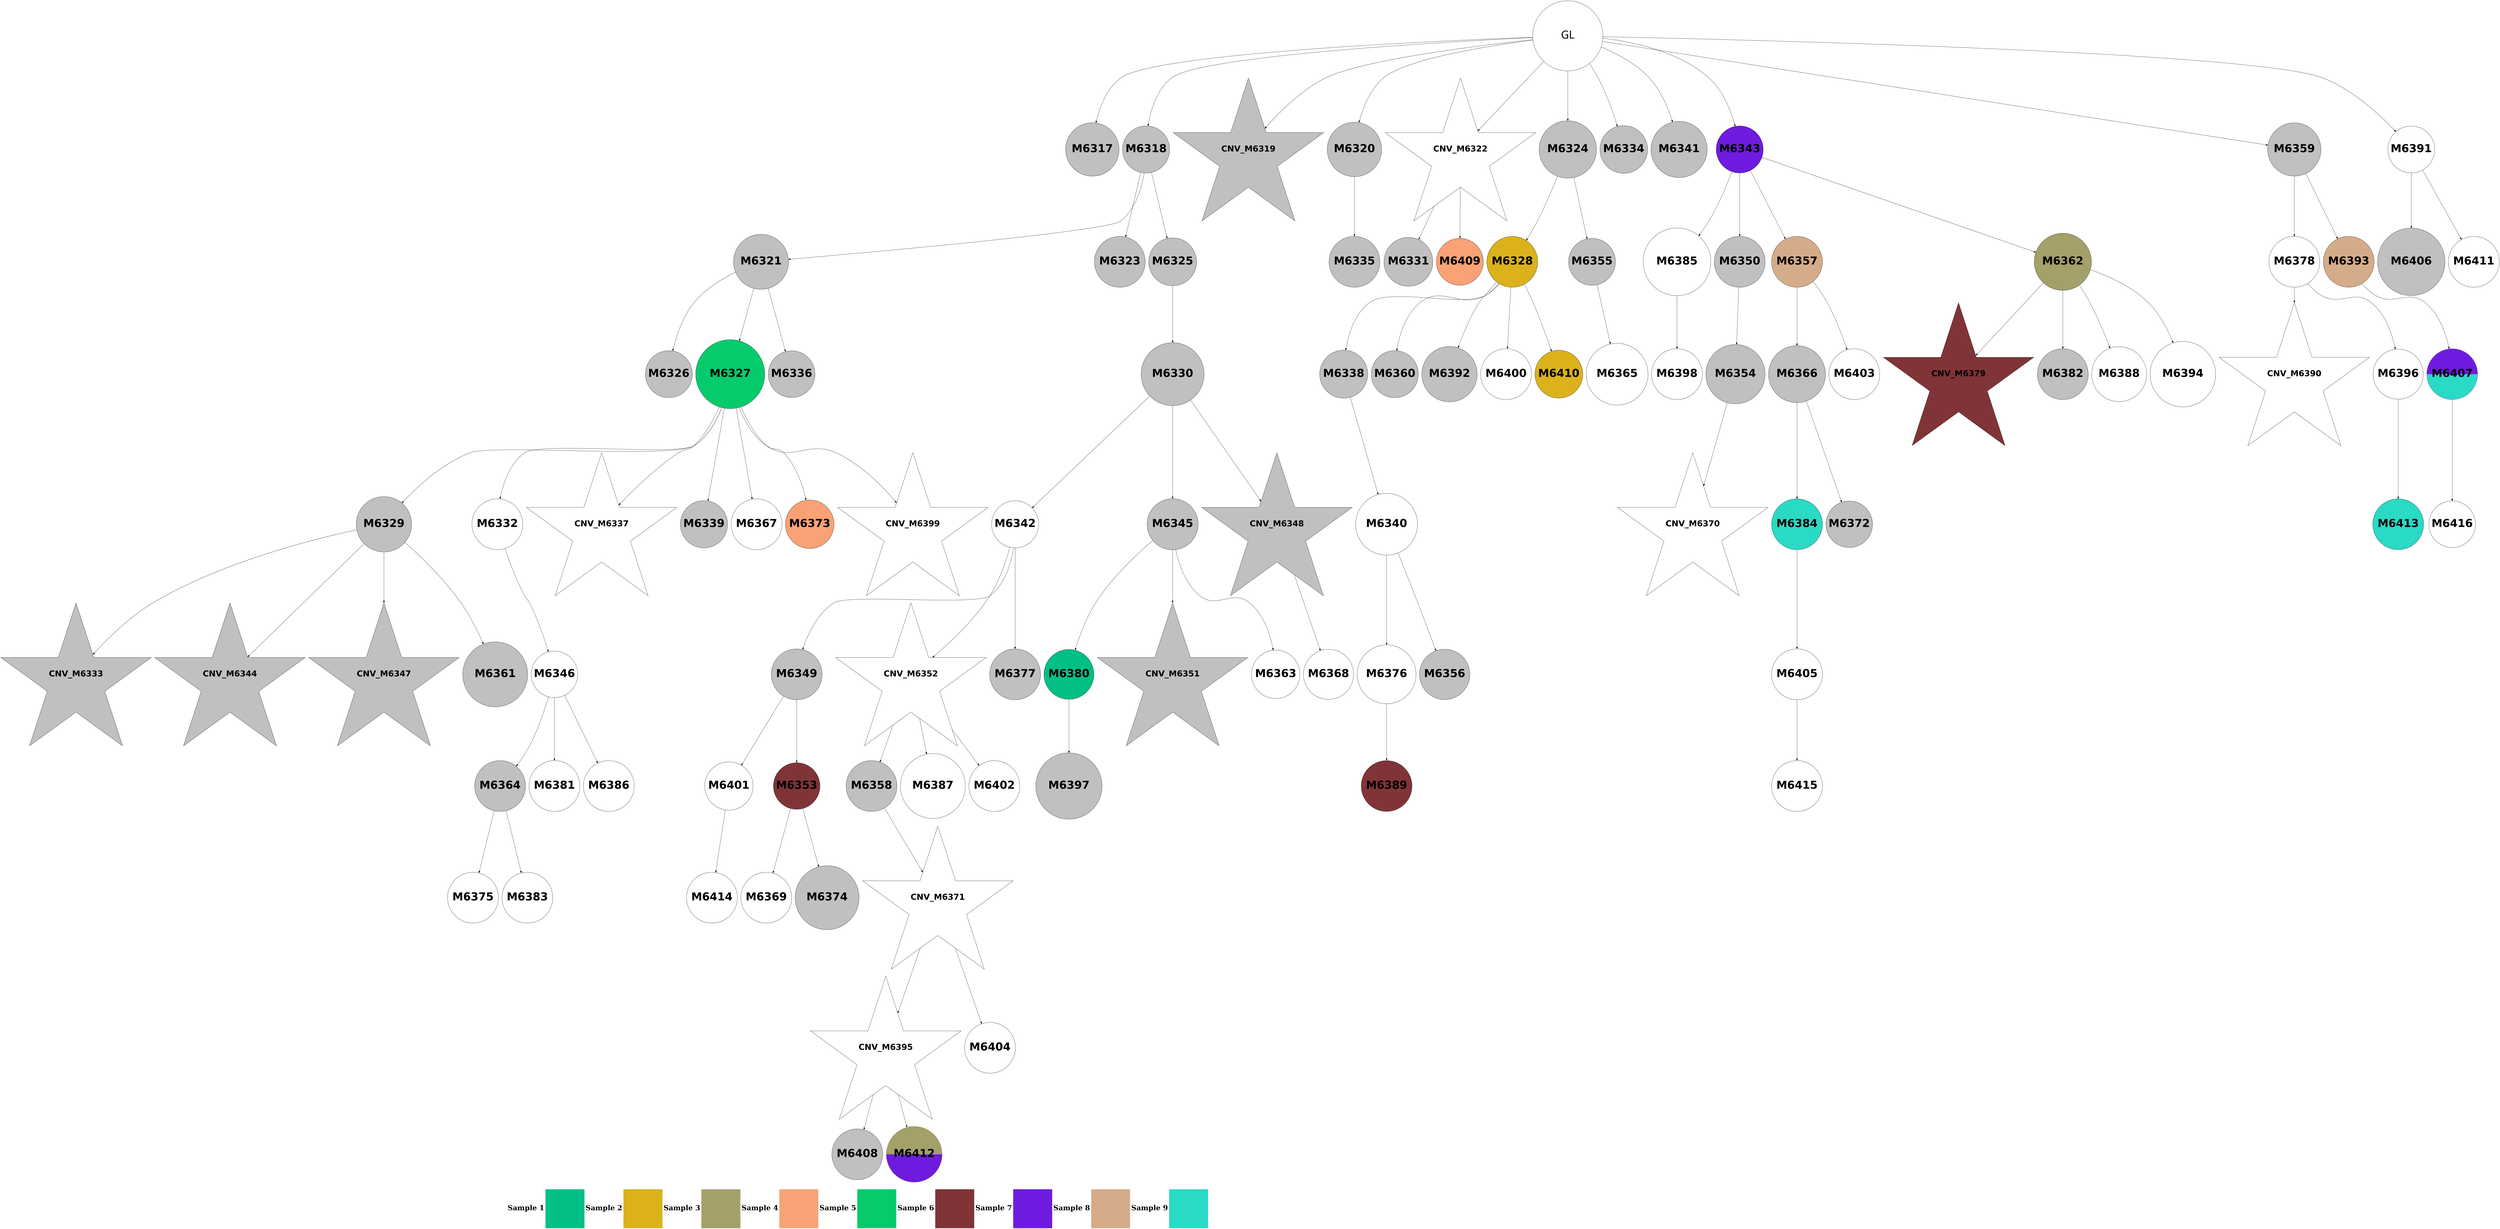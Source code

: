 digraph G { 
rankdir=TB;
6403 -> 6416;
6405 -> 6417;
6405 -> 6423;
6343 -> 6344;
6343 -> 6345;
6343 -> 6346;
6343 -> 6347;
6343 -> 6349;
6343 -> 6351;
6343 -> 6361;
6343 -> 6368;
6343 -> 6370;
6343 -> 6386;
6343 -> 6418;
6407 -> 6424;
6345 -> 6348;
6345 -> 6350;
6345 -> 6352;
6347 -> 6362;
6411 -> 6432;
6348 -> 6353;
6348 -> 6354;
6348 -> 6363;
6412 -> 6425;
6349 -> 6358;
6349 -> 6436;
6351 -> 6355;
6351 -> 6382;
6352 -> 6357;
6354 -> 6356;
6354 -> 6359;
6354 -> 6364;
6354 -> 6366;
6354 -> 6394;
6354 -> 6400;
6354 -> 6426;
6418 -> 6433;
6418 -> 6438;
6355 -> 6365;
6355 -> 6387;
6355 -> 6419;
6355 -> 6427;
6355 -> 6437;
6356 -> 6360;
6356 -> 6371;
6356 -> 6374;
6356 -> 6388;
6420 -> 6434;
6357 -> 6369;
6357 -> 6372;
6357 -> 6375;
6422 -> 6435;
6422 -> 6439;
6359 -> 6373;
6423 -> 6440;
6428 -> 6441;
6365 -> 6367;
6367 -> 6383;
6367 -> 6403;
6432 -> 6442;
6369 -> 6376;
6369 -> 6379;
6369 -> 6404;
6370 -> 6377;
6370 -> 6384;
6370 -> 6389;
6370 -> 6412;
6434 -> 6443;
6372 -> 6378;
6372 -> 6390;
6372 -> 6407;
6373 -> 6391;
6373 -> 6408;
6373 -> 6413;
6375 -> 6395;
6376 -> 6380;
6376 -> 6428;
6377 -> 6381;
6379 -> 6385;
6379 -> 6414;
6379 -> 6429;
6380 -> 6396;
6380 -> 6401;
6381 -> 6397;
6382 -> 6392;
6384 -> 6393;
6384 -> 6430;
6385 -> 6398;
6386 -> 6405;
6386 -> 6420;
6389 -> 6406;
6389 -> 6409;
6389 -> 6415;
6389 -> 6421;
6391 -> 6402;
6391 -> 6410;
6393 -> 6399;
6393 -> 6411;
6398 -> 6422;
6398 -> 6431;
6434 [shape=circle style=wedged color="#6e1bdf:#29dac5" fontname="helvetica-bold" fontsize=56 label="M6407" width=0.06 height=2 ];
6440 [shape=circle style=filled fillcolor="#29dac5" fontname="helvetica-bold" fontsize=56 label="M6413" width=0.29 height=2 ];
6411 [shape=circle style=filled fillcolor="#29dac5" fontname="helvetica-bold" fontsize=56 label="M6384" width=0.87 height=2 ];
6355 [shape=circle style=filled fillcolor="#dbb21c" fontname="helvetica-bold" fontsize=56 label="M6328" width=0.95 height=2 ];
6439 [shape=circle style=wedged color="#a4a06a:#6e1bdf" fontname="helvetica-bold" fontsize=56 label="M6412" width=3.98 height=2 ];
6426 [shape=star style=filled fillcolor=white fontname="helvetica-bold" fontsize=42 label="CNV_M6399"];
6379 [shape=star style=filled fillcolor=white fontname="helvetica-bold" fontsize=42 label="CNV_M6352"];
6344 [shape=circle style=filled fillcolor=grey fontname="helvetica-bold" fontsize=56 label="M6317" width=3.81 height=2 ];
6353 [shape=circle style=filled fillcolor=grey fontname="helvetica-bold" fontsize=56 label="M6326" width=3.01 height=2 ];
6395 [shape=circle style=filled fillcolor=white fontname="helvetica-bold" fontsize=56 label="M6368" width=3.57 height=2 ];
6433 [shape=circle style=filled fillcolor=grey fontname="helvetica-bold" fontsize=56 label="M6406" width=4.8 height=2 ];
6430 [shape=circle style=filled fillcolor=white fontname="helvetica-bold" fontsize=56 label="M6403" width=0.12 height=2 ];
6366 [shape=circle style=filled fillcolor=grey fontname="helvetica-bold" fontsize=56 label="M6339" width=2.85 height=2 ];
6432 [shape=circle style=filled fillcolor=white fontname="helvetica-bold" fontsize=56 label="M6405" width=0.83 height=2 ];
6348 [shape=circle style=filled fillcolor=grey fontname="helvetica-bold" fontsize=56 label="M6321" width=3.91 height=2 ];
6370 [shape=circle style=filled fillcolor="#6e1bdf" fontname="helvetica-bold" fontsize=56 label="M6343" width=2.99 height=2 ];
6381 [shape=circle style=filled fillcolor=grey fontname="helvetica-bold" fontsize=56 label="M6354" width=4.22 height=2 ];
6373 [shape=circle style=filled fillcolor=white fontname="helvetica-bold" fontsize=56 label="M6346" width=3.25 height=2 ];
6351 [shape=circle style=filled fillcolor=grey fontname="helvetica-bold" fontsize=56 label="M6324" width=4.09 height=2 ];
6349 [shape=star style=filled fillcolor=white fontname="helvetica-bold" fontsize=42 label="CNV_M6322"];
6392 [shape=circle style=filled fillcolor=white fontname="helvetica-bold" fontsize=56 label="M6365" width=4.4 height=2 ];
6435 [shape=circle style=filled fillcolor=grey fontname="helvetica-bold" fontsize=56 label="M6408" width=1.64 height=2 ];
6417 [shape=star style=filled fillcolor=white fontname="helvetica-bold" fontsize=42 label="CNV_M6390"];
6429 [shape=circle style=filled fillcolor=white fontname="helvetica-bold" fontsize=56 label="M6402" width=0.05 height=2 ];
6438 [shape=circle style=filled fillcolor=white fontname="helvetica-bold" fontsize=56 label="M6411" width=0.74 height=2 ];
6404 [shape=circle style=filled fillcolor=grey fontname="helvetica-bold" fontsize=56 label="M6377" width=0.55 height=2 ];
6408 [shape=circle style=filled fillcolor=white fontname="helvetica-bold" fontsize=56 label="M6381" width=0.09 height=2 ];
6405 [shape=circle style=filled fillcolor=white fontname="helvetica-bold" fontsize=56 label="M6378" width=1.34 height=2 ];
6436 [shape=circle style=filled fillcolor="#f8a276" fontname="helvetica-bold" fontsize=56 label="M6409" width=3.01 height=2 ];
6424 [shape=circle style=filled fillcolor=grey fontname="helvetica-bold" fontsize=56 label="M6397" width=4.72 height=2 ];
6365 [shape=circle style=filled fillcolor=grey fontname="helvetica-bold" fontsize=56 label="M6338" width=2.58 height=2 ];
6399 [shape=circle style=filled fillcolor=grey fontname="helvetica-bold" fontsize=56 label="M6372" width=3.28 height=2 ];
6383 [shape=circle style=filled fillcolor=grey fontname="helvetica-bold" fontsize=56 label="M6356" width=3.59 height=2 ];
6415 [shape=circle style=filled fillcolor=white fontname="helvetica-bold" fontsize=56 label="M6388" width=3.91 height=2 ];
6389 [shape=circle style=filled fillcolor="#a4a06a" fontname="helvetica-bold" fontsize=56 label="M6362" width=4.07 height=2 ];
6390 [shape=circle style=filled fillcolor=white fontname="helvetica-bold" fontsize=56 label="M6363" width=2.43 height=2 ];
6356 [shape=circle style=filled fillcolor=grey fontname="helvetica-bold" fontsize=56 label="M6329" width=3.95 height=2 ];
6359 [shape=circle style=filled fillcolor=white fontname="helvetica-bold" fontsize=56 label="M6332" width=1.17 height=2 ];
6350 [shape=circle style=filled fillcolor=grey fontname="helvetica-bold" fontsize=56 label="M6323" width=1.21 height=2 ];
6425 [shape=circle style=filled fillcolor=white fontname="helvetica-bold" fontsize=56 label="M6398" width=0.5 height=2 ];
6421 [shape=circle style=filled fillcolor=white fontname="helvetica-bold" fontsize=56 label="M6394" width=4.67 height=2 ];
6428 [shape=circle style=filled fillcolor=white fontname="helvetica-bold" fontsize=56 label="M6401" width=2.49 height=2 ];
6372 [shape=circle style=filled fillcolor=grey fontname="helvetica-bold" fontsize=56 label="M6345" width=3.64 height=2 ];
6388 [shape=circle style=filled fillcolor=grey fontname="helvetica-bold" fontsize=56 label="M6361" width=4.62 height=2 ];
6418 [shape=circle style=filled fillcolor=white fontname="helvetica-bold" fontsize=56 label="M6391" width=3.03 height=2 ];
6378 [shape=star style=filled fillcolor=grey fontname="helvetica-bold" fontsize=42 label="CNV_M6351"];
6413 [shape=circle style=filled fillcolor=white fontname="helvetica-bold" fontsize=56 label="M6386" width=0.36 height=2 ];
6391 [shape=circle style=filled fillcolor=grey fontname="helvetica-bold" fontsize=56 label="M6364" width=1.21 height=2 ];
6386 [shape=circle style=filled fillcolor=grey fontname="helvetica-bold" fontsize=56 label="M6359" width=3.79 height=2 ];
6384 [shape=circle style=filled fillcolor="#d5ac89" fontname="helvetica-bold" fontsize=56 label="M6357" width=0.02 height=2 ];
6364 [shape=star style=filled fillcolor=white fontname="helvetica-bold" fontsize=42 label="CNV_M6337"];
6369 [shape=circle style=filled fillcolor=white fontname="helvetica-bold" fontsize=56 label="M6342" width=2.98 height=2 ];
6420 [shape=circle style=filled fillcolor="#d5ac89" fontname="helvetica-bold" fontsize=56 label="M6393" width=1.54 height=2 ];
6374 [shape=star style=filled fillcolor=grey fontname="helvetica-bold" fontsize=42 label="CNV_M6347"];
6358 [shape=circle style=filled fillcolor=grey fontname="helvetica-bold" fontsize=56 label="M6331" width=2.33 height=2 ];
6406 [shape=star style=filled fillcolor="#803438" fontname="helvetica-bold" fontsize=42 label="CNV_M6379"];
6345 [shape=circle style=filled fillcolor=grey fontname="helvetica-bold" fontsize=56 label="M6318" width=2.91 height=2 ];
6357 [shape=circle style=filled fillcolor=grey fontname="helvetica-bold" fontsize=56 label="M6330" width=4.48 height=2 ];
6407 [shape=circle style=filled fillcolor="#01bf85" fontname="helvetica-bold" fontsize=56 label="M6380" width=3.56 height=2 ];
6376 [shape=circle style=filled fillcolor=grey fontname="helvetica-bold" fontsize=56 label="M6349" width=0.13 height=2 ];
6441 [shape=circle style=filled fillcolor=white fontname="helvetica-bold" fontsize=56 label="M6414" width=1.92 height=2 ];
6396 [shape=circle style=filled fillcolor=white fontname="helvetica-bold" fontsize=56 label="M6369" width=0.53 height=2 ];
6412 [shape=circle style=filled fillcolor=white fontname="helvetica-bold" fontsize=56 label="M6385" width=4.82 height=2 ];
6402 [shape=circle style=filled fillcolor=white fontname="helvetica-bold" fontsize=56 label="M6375" width=1.97 height=2 ];
6431 [shape=circle style=filled fillcolor=white fontname="helvetica-bold" fontsize=56 label="M6404" width=0.54 height=2 ];
6401 [shape=circle style=filled fillcolor=grey fontname="helvetica-bold" fontsize=56 label="M6374" width=4.56 height=2 ];
6400 [shape=circle style=filled fillcolor="#f8a276" fontname="helvetica-bold" fontsize=56 label="M6373" width=2.39 height=2 ];
6385 [shape=circle style=filled fillcolor=grey fontname="helvetica-bold" fontsize=56 label="M6358" width=0.75 height=2 ];
6371 [shape=star style=filled fillcolor=grey fontname="helvetica-bold" fontsize=42 label="CNV_M6344"];
6394 [shape=circle style=filled fillcolor=white fontname="helvetica-bold" fontsize=56 label="M6367" width=0.06 height=2 ];
6414 [shape=circle style=filled fillcolor=white fontname="helvetica-bold" fontsize=56 label="M6387" width=4.62 height=2 ];
6397 [shape=star style=filled fillcolor=white fontname="helvetica-bold" fontsize=42 label="CNV_M6370"];
6363 [shape=circle style=filled fillcolor=grey fontname="helvetica-bold" fontsize=56 label="M6336" width=3.21 height=2 ];
6398 [shape=star style=filled fillcolor=white fontname="helvetica-bold" fontsize=42 label="CNV_M6371"];
6346 [shape=star style=filled fillcolor=grey fontname="helvetica-bold" fontsize=42 label="CNV_M6319"];
6387 [shape=circle style=filled fillcolor=grey fontname="helvetica-bold" fontsize=56 label="M6360" width=2.99 height=2 ];
6361 [shape=circle style=filled fillcolor=grey fontname="helvetica-bold" fontsize=56 label="M6334" width=2.68 height=2 ];
6443 [shape=circle style=filled fillcolor=white fontname="helvetica-bold" fontsize=56 label="M6416" width=3.17 height=2 ];
6427 [shape=circle style=filled fillcolor=white fontname="helvetica-bold" fontsize=56 label="M6400" width=0.31 height=2 ];
6368 [shape=circle style=filled fillcolor=grey fontname="helvetica-bold" fontsize=56 label="M6341" width=4 height=2 ];
6419 [shape=circle style=filled fillcolor=grey fontname="helvetica-bold" fontsize=56 label="M6392" width=3.94 height=2 ];
6354 [shape=circle style=filled fillcolor="#05cb6d" fontname="helvetica-bold" fontsize=56 label="M6327" width=4.91 height=2 ];
6409 [shape=circle style=filled fillcolor=grey fontname="helvetica-bold" fontsize=56 label="M6382" width=1 height=2 ];
6382 [shape=circle style=filled fillcolor=grey fontname="helvetica-bold" fontsize=56 label="M6355" width=3.09 height=2 ];
6375 [shape=star style=filled fillcolor=grey fontname="helvetica-bold" fontsize=42 label="CNV_M6348"];
6410 [shape=circle style=filled fillcolor=white fontname="helvetica-bold" fontsize=56 label="M6383" width=1.98 height=2 ];
6422 [shape=star style=filled fillcolor=white fontname="helvetica-bold" fontsize=42 label="CNV_M6395"];
6403 [shape=circle style=filled fillcolor=white fontname="helvetica-bold" fontsize=56 label="M6376" width=4.19 height=2 ];
6343 [label="GL" fontname="arial-bold" fontsize=56 width=5 height=5];
6423 [shape=circle style=filled fillcolor=white fontname="helvetica-bold" fontsize=56 label="M6396" width=3.57 height=2 ];
6352 [shape=circle style=filled fillcolor=grey fontname="helvetica-bold" fontsize=56 label="M6325" width=2.61 height=2 ];
6367 [shape=circle style=filled fillcolor=white fontname="helvetica-bold" fontsize=56 label="M6340" width=4.4 height=2 ];
6360 [shape=star style=filled fillcolor=grey fontname="helvetica-bold" fontsize=42 label="CNV_M6333"];
6416 [shape=circle style=filled fillcolor="#803438" fontname="helvetica-bold" fontsize=56 label="M6389" width=0.77 height=2 ];
6377 [shape=circle style=filled fillcolor=grey fontname="helvetica-bold" fontsize=56 label="M6350" width=1.42 height=2 ];
6347 [shape=circle style=filled fillcolor=grey fontname="helvetica-bold" fontsize=56 label="M6320" width=3.87 height=2 ];
6380 [shape=circle style=filled fillcolor="#803438" fontname="helvetica-bold" fontsize=56 label="M6353" width=3.32 height=2 ];
6393 [shape=circle style=filled fillcolor=grey fontname="helvetica-bold" fontsize=56 label="M6366" width=4.06 height=2 ];
6362 [shape=circle style=filled fillcolor=grey fontname="helvetica-bold" fontsize=56 label="M6335" width=0.04 height=2 ];
6442 [shape=circle style=filled fillcolor=white fontname="helvetica-bold" fontsize=56 label="M6415" width=1.4 height=2 ];
6437 [shape=circle style=filled fillcolor="#dbb21c" fontname="helvetica-bold" fontsize=56 label="M6410" width=2.6 height=2 ];
{rank=sink;
Legend[shape=none, margin=0, label=<<TABLE border="0" cellborder="0" cellspacing="0"> 
<TR><TD width="200" height="200" colspan="1"><FONT POINT-SIZE="36.0"><B>Sample 1</B></FONT></TD><TD width="200" height="200" colspan="1" BGCOLOR="#01bf85"></TD>
<TD width="200" height="200" colspan="1"><FONT POINT-SIZE="36.0"><B>Sample 2</B></FONT></TD><TD width="200" height="200" colspan="1" BGCOLOR="#dbb21c"></TD>
<TD width="200" height="200" colspan="1"><FONT POINT-SIZE="36.0"><B>Sample 3</B></FONT></TD><TD width="200" height="200" colspan="1" BGCOLOR="#a4a06a"></TD>
<TD width="200" height="200" colspan="1"><FONT POINT-SIZE="36.0"><B>Sample 4</B></FONT></TD><TD width="200" height="200" colspan="1" BGCOLOR="#f8a276"></TD>
<TD width="200" height="200" colspan="1"><FONT POINT-SIZE="36.0"><B>Sample 5</B></FONT></TD><TD width="200" height="200" colspan="1" BGCOLOR="#05cb6d"></TD>
<TD width="200" height="200" colspan="1"><FONT POINT-SIZE="36.0"><B>Sample 6</B></FONT></TD><TD width="200" height="200" colspan="1" BGCOLOR="#803438"></TD>
<TD width="200" height="200" colspan="1"><FONT POINT-SIZE="36.0"><B>Sample 7</B></FONT></TD><TD width="200" height="200" colspan="1" BGCOLOR="#6e1bdf"></TD>
<TD width="200" height="200" colspan="1"><FONT POINT-SIZE="36.0"><B>Sample 8</B></FONT></TD><TD width="200" height="200" colspan="1" BGCOLOR="#d5ac89"></TD>
<TD width="200" height="200" colspan="1"><FONT POINT-SIZE="36.0"><B>Sample 9</B></FONT></TD><TD width="200" height="200" colspan="1" BGCOLOR="#29dac5"></TD>
</TR></TABLE>>];
} 
}